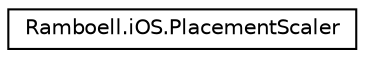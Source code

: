 digraph "Graphical Class Hierarchy"
{
  edge [fontname="Helvetica",fontsize="10",labelfontname="Helvetica",labelfontsize="10"];
  node [fontname="Helvetica",fontsize="10",shape=record];
  rankdir="LR";
  Node0 [label="Ramboell.iOS.PlacementScaler",height=0.2,width=0.4,color="black", fillcolor="white", style="filled",URL="$class_ramboell_1_1i_o_s_1_1_placement_scaler.html"];
}
